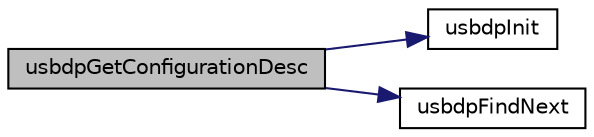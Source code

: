 digraph "usbdpGetConfigurationDesc"
{
  edge [fontname="Helvetica",fontsize="10",labelfontname="Helvetica",labelfontsize="10"];
  node [fontname="Helvetica",fontsize="10",shape=record];
  rankdir="LR";
  Node1 [label="usbdpGetConfigurationDesc",height=0.2,width=0.4,color="black", fillcolor="grey75", style="filled" fontcolor="black"];
  Node1 -> Node2 [color="midnightblue",fontsize="10",style="solid",fontname="Helvetica"];
  Node2 [label="usbdpInit",height=0.2,width=0.4,color="black", fillcolor="white", style="filled",URL="$group__module__usb__descriptor__parser.html#ga969fb908864bc605f3f2e63b07c4c49a",tooltip="Initializes a search. "];
  Node1 -> Node3 [color="midnightblue",fontsize="10",style="solid",fontname="Helvetica"];
  Node3 [label="usbdpFindNext",height=0.2,width=0.4,color="black", fillcolor="white", style="filled",URL="$group__module__usb__descriptor__parser.html#ga77b5056793751a52435cc5ef58faf7db",tooltip="Locates the descriptor of the wanted type. "];
}
